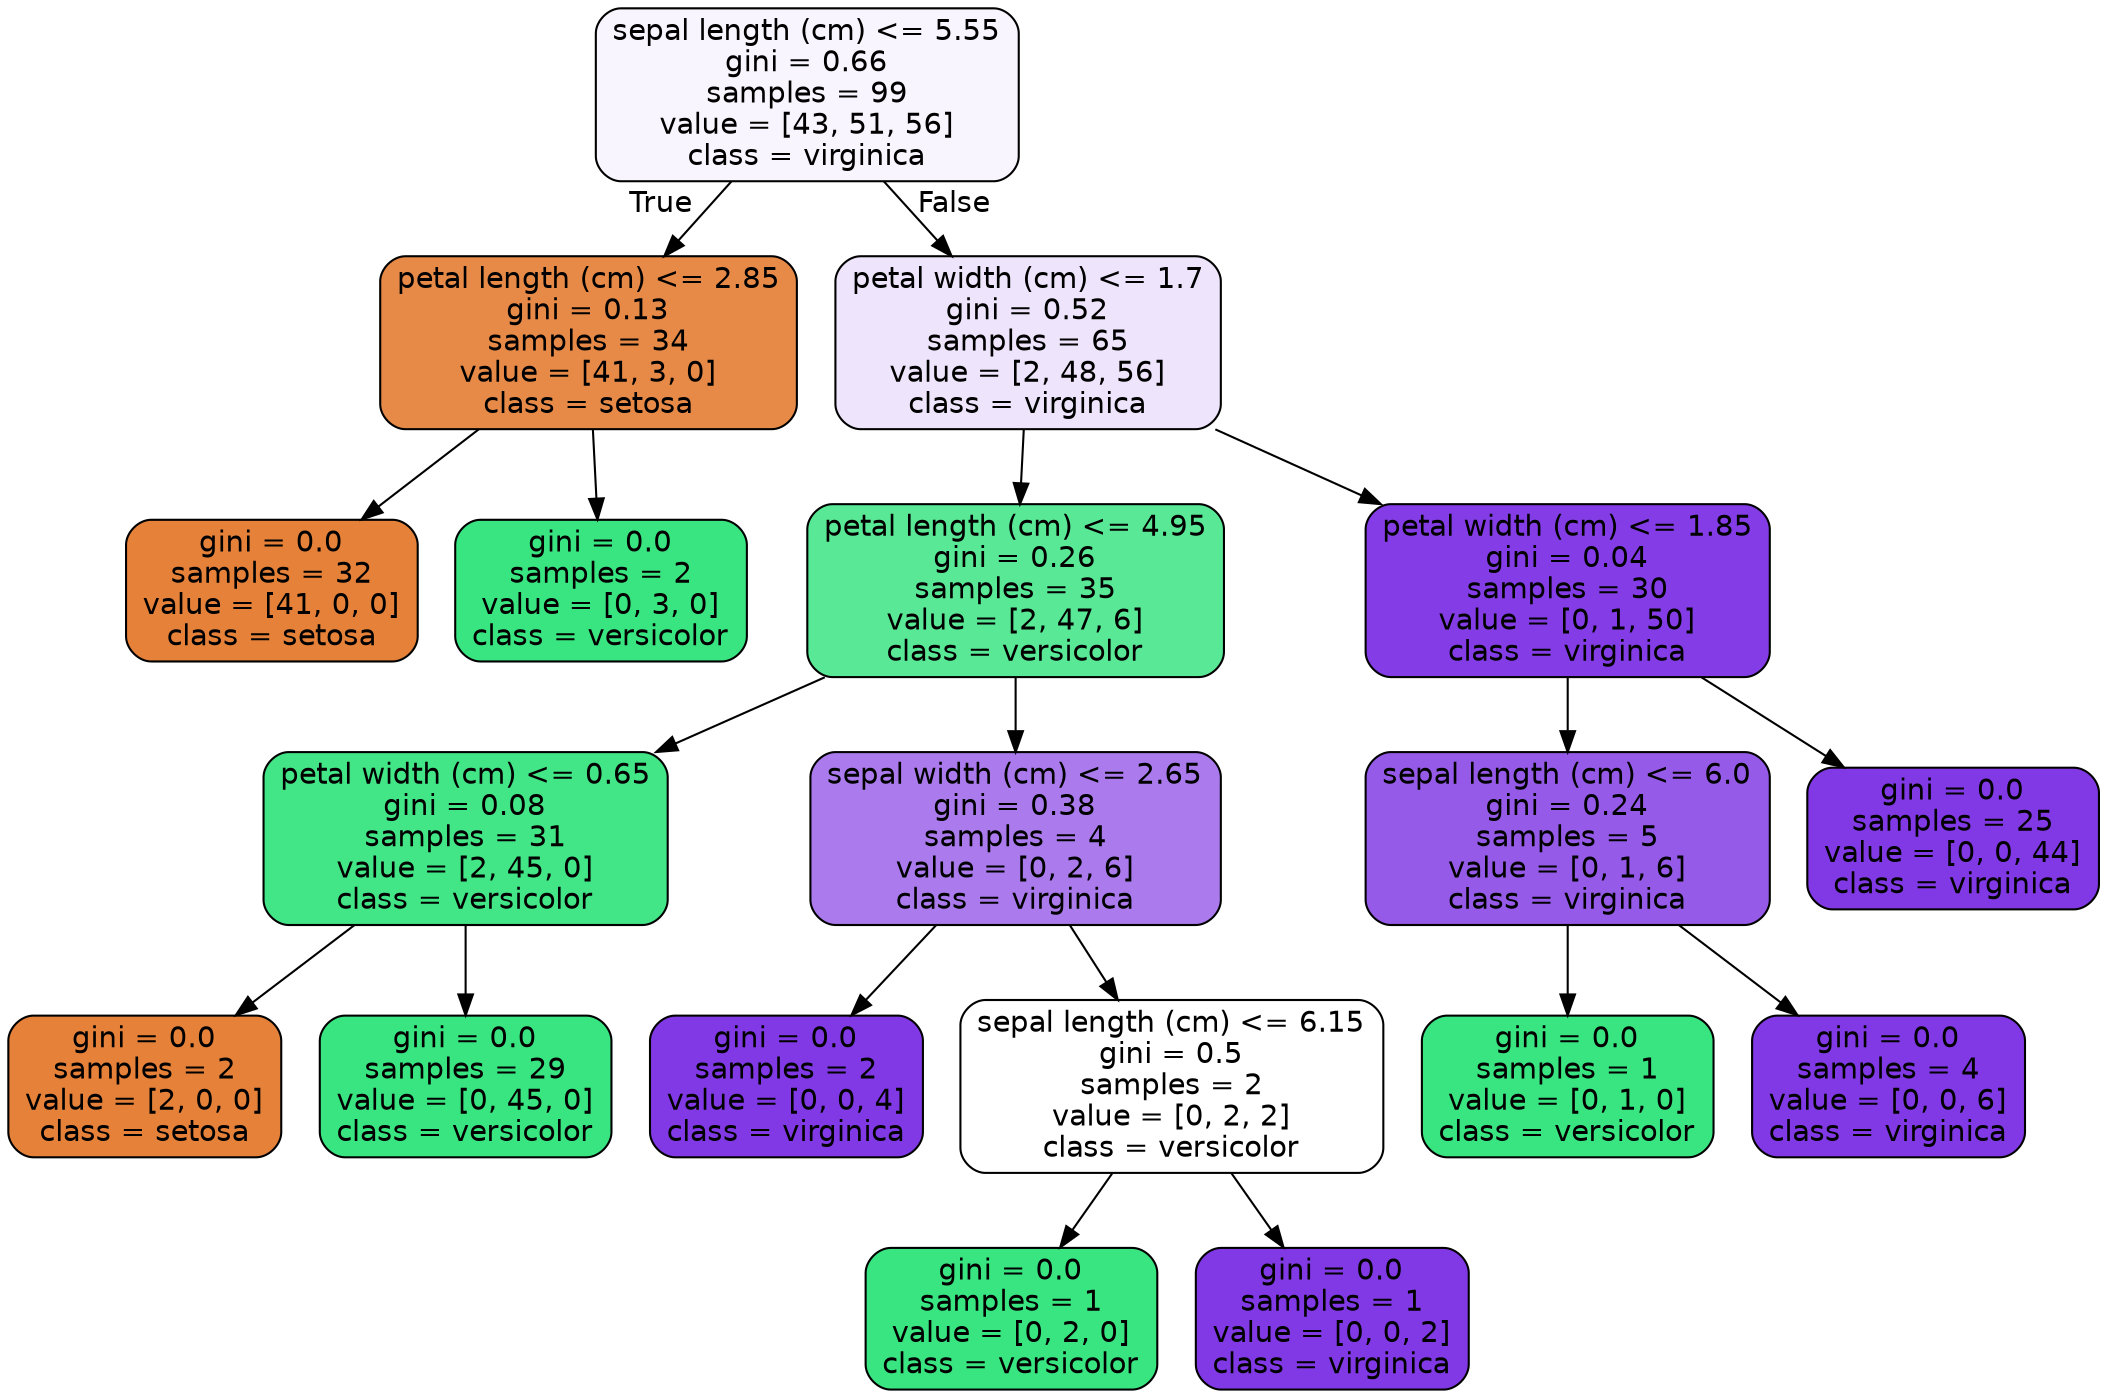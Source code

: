 digraph Tree {
node [shape=box, style="filled, rounded", color="black", fontname=helvetica] ;
edge [fontname=helvetica] ;
0 [label="sepal length (cm) <= 5.55\ngini = 0.66\nsamples = 99\nvalue = [43, 51, 56]\nclass = virginica", fillcolor="#f9f5fe"] ;
1 [label="petal length (cm) <= 2.85\ngini = 0.13\nsamples = 34\nvalue = [41, 3, 0]\nclass = setosa", fillcolor="#e78a47"] ;
0 -> 1 [labeldistance=2.5, labelangle=45, headlabel="True"] ;
2 [label="gini = 0.0\nsamples = 32\nvalue = [41, 0, 0]\nclass = setosa", fillcolor="#e58139"] ;
1 -> 2 ;
3 [label="gini = 0.0\nsamples = 2\nvalue = [0, 3, 0]\nclass = versicolor", fillcolor="#39e581"] ;
1 -> 3 ;
4 [label="petal width (cm) <= 1.7\ngini = 0.52\nsamples = 65\nvalue = [2, 48, 56]\nclass = virginica", fillcolor="#eee4fb"] ;
0 -> 4 [labeldistance=2.5, labelangle=-45, headlabel="False"] ;
5 [label="petal length (cm) <= 4.95\ngini = 0.26\nsamples = 35\nvalue = [2, 47, 6]\nclass = versicolor", fillcolor="#59e996"] ;
4 -> 5 ;
6 [label="petal width (cm) <= 0.65\ngini = 0.08\nsamples = 31\nvalue = [2, 45, 0]\nclass = versicolor", fillcolor="#42e687"] ;
5 -> 6 ;
7 [label="gini = 0.0\nsamples = 2\nvalue = [2, 0, 0]\nclass = setosa", fillcolor="#e58139"] ;
6 -> 7 ;
8 [label="gini = 0.0\nsamples = 29\nvalue = [0, 45, 0]\nclass = versicolor", fillcolor="#39e581"] ;
6 -> 8 ;
9 [label="sepal width (cm) <= 2.65\ngini = 0.38\nsamples = 4\nvalue = [0, 2, 6]\nclass = virginica", fillcolor="#ab7bee"] ;
5 -> 9 ;
10 [label="gini = 0.0\nsamples = 2\nvalue = [0, 0, 4]\nclass = virginica", fillcolor="#8139e5"] ;
9 -> 10 ;
11 [label="sepal length (cm) <= 6.15\ngini = 0.5\nsamples = 2\nvalue = [0, 2, 2]\nclass = versicolor", fillcolor="#ffffff"] ;
9 -> 11 ;
12 [label="gini = 0.0\nsamples = 1\nvalue = [0, 2, 0]\nclass = versicolor", fillcolor="#39e581"] ;
11 -> 12 ;
13 [label="gini = 0.0\nsamples = 1\nvalue = [0, 0, 2]\nclass = virginica", fillcolor="#8139e5"] ;
11 -> 13 ;
14 [label="petal width (cm) <= 1.85\ngini = 0.04\nsamples = 30\nvalue = [0, 1, 50]\nclass = virginica", fillcolor="#843de6"] ;
4 -> 14 ;
15 [label="sepal length (cm) <= 6.0\ngini = 0.24\nsamples = 5\nvalue = [0, 1, 6]\nclass = virginica", fillcolor="#965ae9"] ;
14 -> 15 ;
16 [label="gini = 0.0\nsamples = 1\nvalue = [0, 1, 0]\nclass = versicolor", fillcolor="#39e581"] ;
15 -> 16 ;
17 [label="gini = 0.0\nsamples = 4\nvalue = [0, 0, 6]\nclass = virginica", fillcolor="#8139e5"] ;
15 -> 17 ;
18 [label="gini = 0.0\nsamples = 25\nvalue = [0, 0, 44]\nclass = virginica", fillcolor="#8139e5"] ;
14 -> 18 ;
}